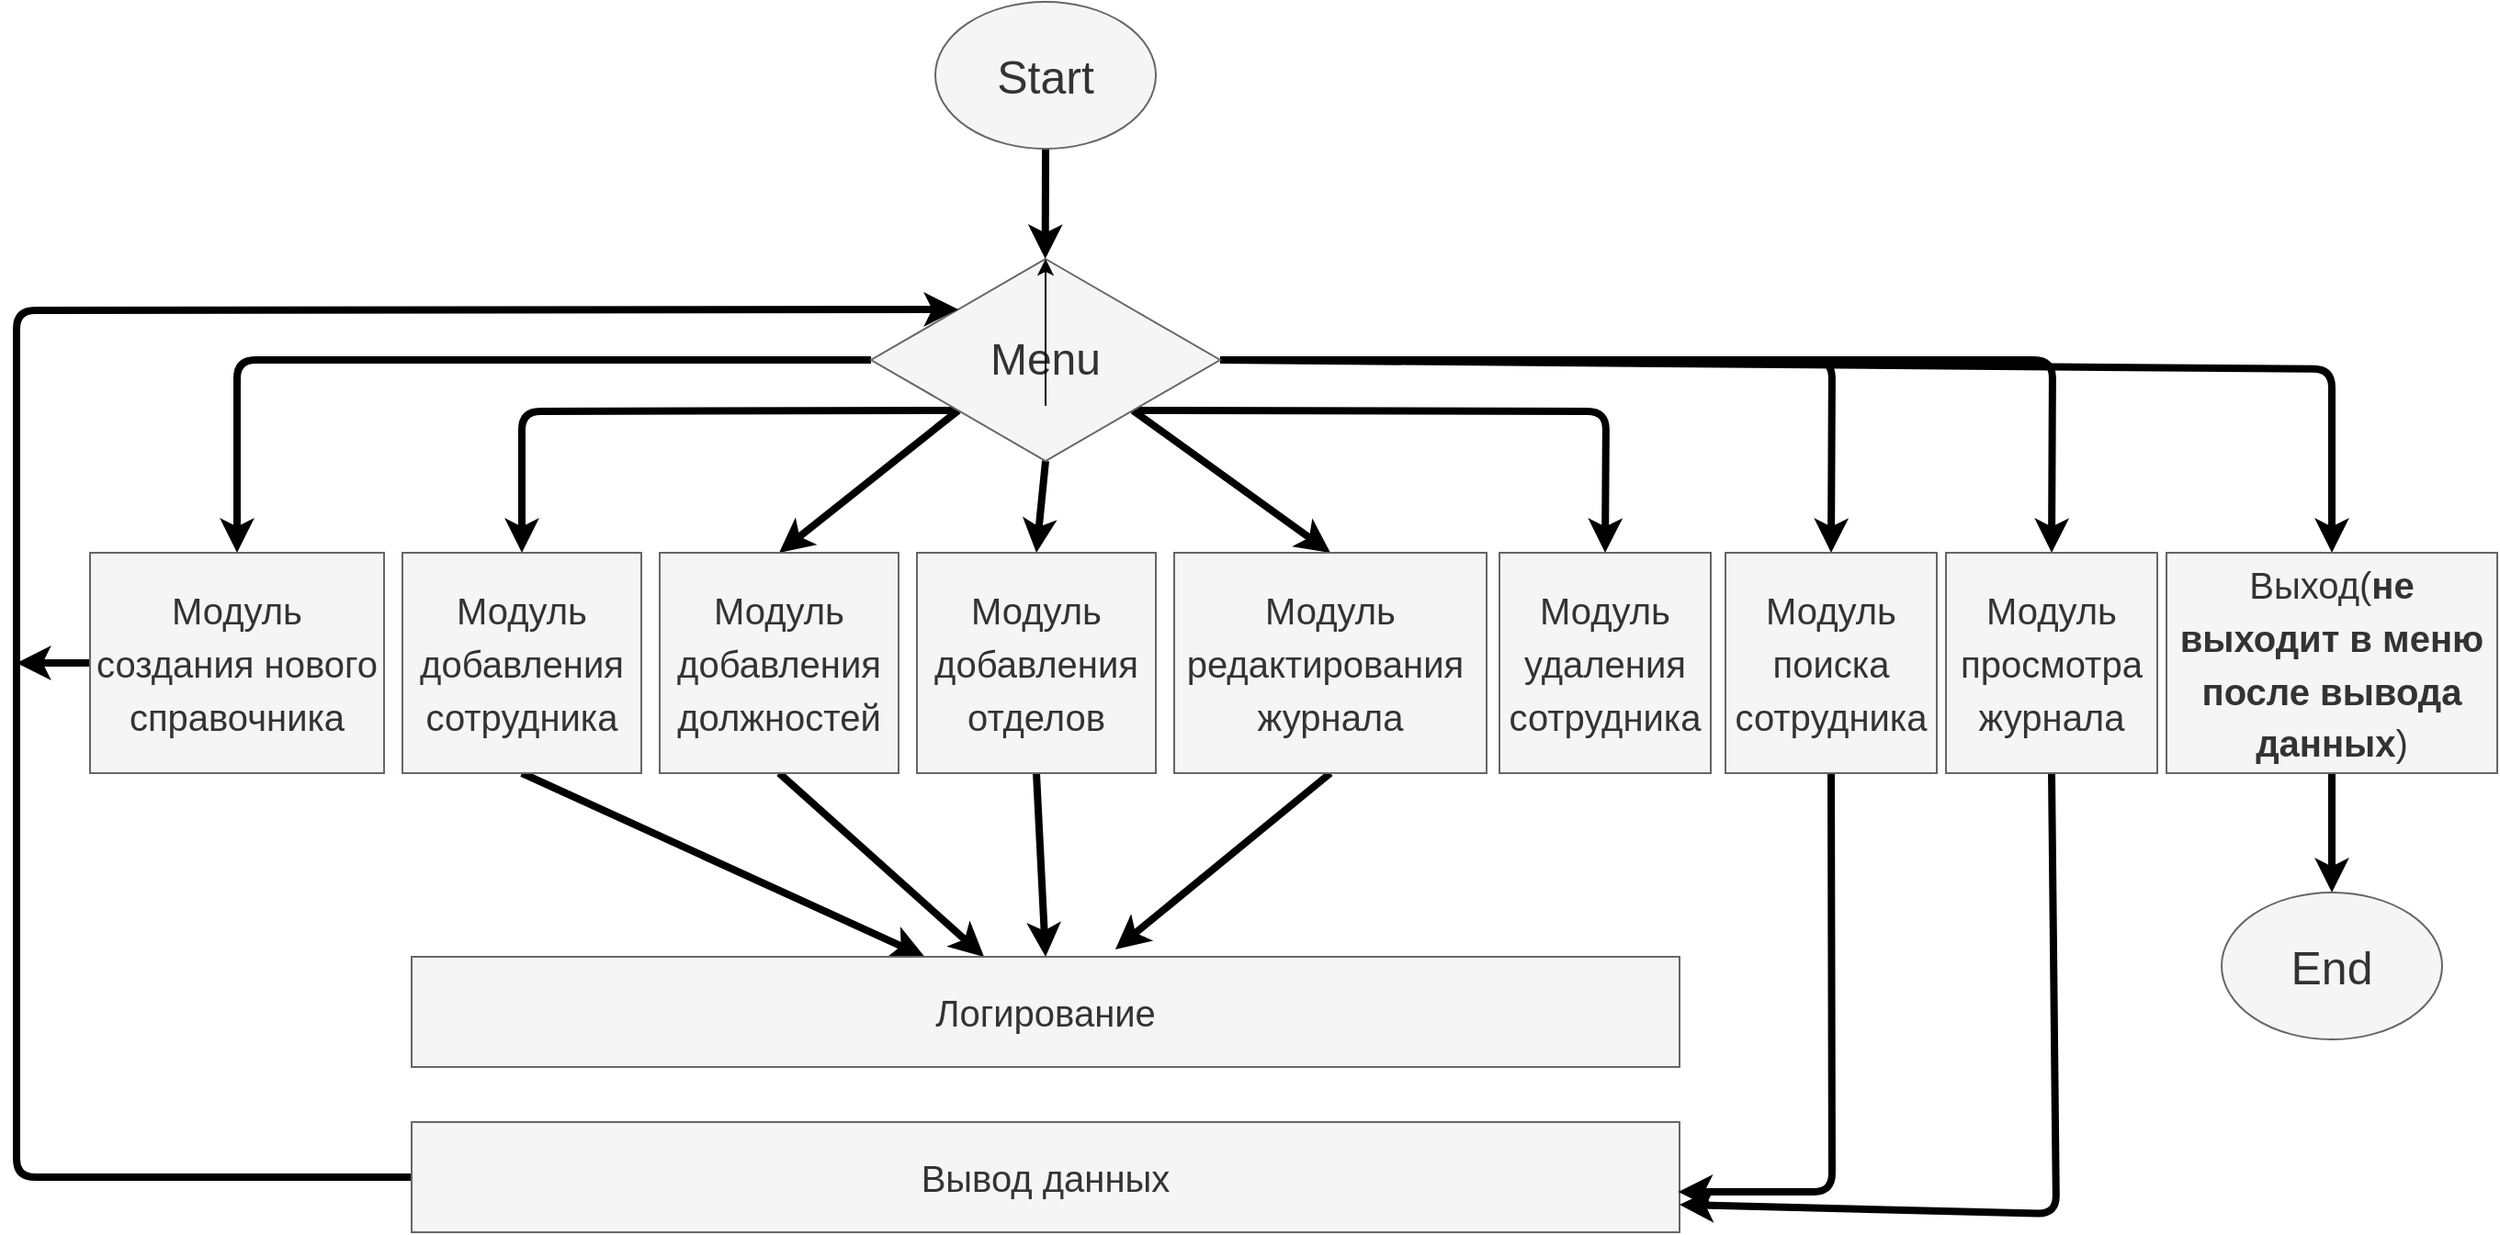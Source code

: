 <mxfile>
    <diagram id="U30AVJtmtA1cg2tHa65M" name="Страница 1">
        <mxGraphModel dx="1945" dy="790" grid="1" gridSize="10" guides="1" tooltips="1" connect="1" arrows="1" fold="1" page="1" pageScale="1" pageWidth="827" pageHeight="1169" math="0" shadow="0">
            <root>
                <mxCell id="0"/>
                <mxCell id="1" parent="0"/>
                <mxCell id="12" style="edgeStyle=none;html=1;exitX=0.5;exitY=1;exitDx=0;exitDy=0;fontSize=24;strokeWidth=4;" parent="1" source="3" edge="1">
                    <mxGeometry relative="1" as="geometry">
                        <mxPoint x="399.824" y="200" as="targetPoint"/>
                    </mxGeometry>
                </mxCell>
                <mxCell id="3" value="&lt;font style=&quot;font-size: 25px&quot;&gt;Start&lt;/font&gt;" style="ellipse;whiteSpace=wrap;html=1;strokeColor=#666666;fillColor=#f5f5f5;fontColor=#333333;" parent="1" vertex="1">
                    <mxGeometry x="340" y="60" width="120" height="80" as="geometry"/>
                </mxCell>
                <mxCell id="38" style="edgeStyle=none;html=1;exitX=1;exitY=0.5;exitDx=0;exitDy=0;entryX=0.5;entryY=0;entryDx=0;entryDy=0;fontSize=20;fontColor=#000000;strokeWidth=4;" parent="1" source="4" target="20" edge="1">
                    <mxGeometry relative="1" as="geometry">
                        <Array as="points">
                            <mxPoint x="1100" y="260"/>
                        </Array>
                    </mxGeometry>
                </mxCell>
                <mxCell id="49" style="edgeStyle=none;html=1;exitX=0;exitY=0.5;exitDx=0;exitDy=0;entryX=0.5;entryY=0;entryDx=0;entryDy=0;strokeWidth=4;" edge="1" parent="1" source="4" target="41">
                    <mxGeometry relative="1" as="geometry">
                        <Array as="points">
                            <mxPoint x="-40" y="255"/>
                        </Array>
                    </mxGeometry>
                </mxCell>
                <mxCell id="51" style="edgeStyle=none;html=1;exitX=0;exitY=1;exitDx=0;exitDy=0;entryX=0.5;entryY=0;entryDx=0;entryDy=0;strokeWidth=4;" edge="1" parent="1" source="4" target="10">
                    <mxGeometry relative="1" as="geometry">
                        <Array as="points">
                            <mxPoint x="115" y="283"/>
                        </Array>
                    </mxGeometry>
                </mxCell>
                <mxCell id="53" style="edgeStyle=none;html=1;exitX=0;exitY=1;exitDx=0;exitDy=0;entryX=0.5;entryY=0;entryDx=0;entryDy=0;strokeWidth=4;" edge="1" parent="1" source="4" target="42">
                    <mxGeometry relative="1" as="geometry"/>
                </mxCell>
                <mxCell id="55" style="edgeStyle=none;html=1;exitX=0.5;exitY=1;exitDx=0;exitDy=0;entryX=0.5;entryY=0;entryDx=0;entryDy=0;strokeWidth=4;" edge="1" parent="1" source="4" target="18">
                    <mxGeometry relative="1" as="geometry"/>
                </mxCell>
                <mxCell id="57" style="edgeStyle=none;html=1;exitX=1;exitY=1;exitDx=0;exitDy=0;entryX=0.5;entryY=0;entryDx=0;entryDy=0;strokeWidth=4;" edge="1" parent="1" source="4" target="13">
                    <mxGeometry relative="1" as="geometry"/>
                </mxCell>
                <mxCell id="59" style="edgeStyle=none;html=1;exitX=1;exitY=1;exitDx=0;exitDy=0;entryX=0.5;entryY=0;entryDx=0;entryDy=0;strokeWidth=4;" edge="1" parent="1" source="4" target="16">
                    <mxGeometry relative="1" as="geometry">
                        <Array as="points">
                            <mxPoint x="705" y="283"/>
                        </Array>
                    </mxGeometry>
                </mxCell>
                <mxCell id="62" style="edgeStyle=none;html=1;exitX=1;exitY=0.5;exitDx=0;exitDy=0;entryX=0.5;entryY=0;entryDx=0;entryDy=0;strokeWidth=4;" edge="1" parent="1" source="4" target="43">
                    <mxGeometry relative="1" as="geometry">
                        <Array as="points">
                            <mxPoint x="828" y="255"/>
                        </Array>
                    </mxGeometry>
                </mxCell>
                <mxCell id="63" style="edgeStyle=none;html=1;exitX=1;exitY=0.5;exitDx=0;exitDy=0;entryX=0.5;entryY=0;entryDx=0;entryDy=0;strokeWidth=4;" edge="1" parent="1" source="4" target="44">
                    <mxGeometry relative="1" as="geometry">
                        <Array as="points">
                            <mxPoint x="948" y="255"/>
                        </Array>
                    </mxGeometry>
                </mxCell>
                <mxCell id="4" value="&lt;font style=&quot;font-size: 24px&quot;&gt;Menu&lt;/font&gt;" style="rhombus;whiteSpace=wrap;html=1;strokeColor=#666666;fillColor=#f5f5f5;fontColor=#333333;" parent="1" vertex="1">
                    <mxGeometry x="305" y="200" width="190" height="110" as="geometry"/>
                </mxCell>
                <mxCell id="9" style="edgeStyle=none;html=1;exitX=0.5;exitY=1;exitDx=0;exitDy=0;entryX=0.5;entryY=0;entryDx=0;entryDy=0;fontSize=24;" parent="1" target="4" edge="1">
                    <mxGeometry relative="1" as="geometry">
                        <mxPoint x="400" y="280" as="sourcePoint"/>
                    </mxGeometry>
                </mxCell>
                <mxCell id="52" style="edgeStyle=none;html=1;exitX=0.5;exitY=1;exitDx=0;exitDy=0;strokeWidth=4;" edge="1" parent="1" source="10" target="48">
                    <mxGeometry relative="1" as="geometry"/>
                </mxCell>
                <mxCell id="10" value="&lt;font style=&quot;font-size: 20px&quot;&gt;Модуль добавления сотрудника&lt;/font&gt;" style="rounded=0;whiteSpace=wrap;html=1;fontSize=24;strokeColor=#666666;fillColor=#f5f5f5;fontColor=#333333;" parent="1" vertex="1">
                    <mxGeometry x="50" y="360" width="130" height="120" as="geometry"/>
                </mxCell>
                <mxCell id="58" style="edgeStyle=none;html=1;exitX=0.5;exitY=1;exitDx=0;exitDy=0;entryX=0.555;entryY=-0.067;entryDx=0;entryDy=0;entryPerimeter=0;strokeWidth=4;" edge="1" parent="1" source="13" target="48">
                    <mxGeometry relative="1" as="geometry"/>
                </mxCell>
                <mxCell id="13" value="&lt;font style=&quot;font-size: 20px&quot;&gt;Модуль редактирования&amp;nbsp;&lt;br&gt;журнала&lt;br&gt;&lt;/font&gt;" style="rounded=0;whiteSpace=wrap;html=1;fontSize=24;strokeColor=#666666;fillColor=#f5f5f5;fontColor=#333333;" parent="1" vertex="1">
                    <mxGeometry x="470" y="360" width="170" height="120" as="geometry"/>
                </mxCell>
                <mxCell id="16" value="&lt;font&gt;&lt;font style=&quot;font-size: 20px&quot;&gt;Модуль&lt;br&gt;удаления&lt;br&gt;сотрудника&lt;br&gt;&lt;/font&gt;&lt;/font&gt;" style="rounded=0;whiteSpace=wrap;html=1;fontSize=24;strokeColor=#666666;fillColor=#f5f5f5;fontColor=#333333;" parent="1" vertex="1">
                    <mxGeometry x="647" y="360" width="115" height="120" as="geometry"/>
                </mxCell>
                <mxCell id="56" style="edgeStyle=none;html=1;exitX=0.5;exitY=1;exitDx=0;exitDy=0;entryX=0.5;entryY=0;entryDx=0;entryDy=0;strokeWidth=4;" edge="1" parent="1" source="18" target="48">
                    <mxGeometry relative="1" as="geometry"/>
                </mxCell>
                <mxCell id="18" value="&lt;font style=&quot;font-size: 20px&quot;&gt;Модуль добавления отделов&lt;/font&gt;" style="rounded=0;whiteSpace=wrap;html=1;fontSize=24;strokeColor=#666666;fillColor=#f5f5f5;fontColor=#333333;" parent="1" vertex="1">
                    <mxGeometry x="330" y="360" width="130" height="120" as="geometry"/>
                </mxCell>
                <mxCell id="47" style="edgeStyle=none;html=1;exitX=0.5;exitY=1;exitDx=0;exitDy=0;entryX=0.5;entryY=0;entryDx=0;entryDy=0;strokeWidth=4;" edge="1" parent="1" source="20" target="46">
                    <mxGeometry relative="1" as="geometry"/>
                </mxCell>
                <mxCell id="20" value="&lt;font style=&quot;font-size: 20px&quot;&gt;Выход(&lt;b&gt;не выходит в меню после вывода данных&lt;/b&gt;)&lt;/font&gt;" style="rounded=0;whiteSpace=wrap;html=1;fontSize=24;strokeColor=#666666;fillColor=#f5f5f5;fontColor=#333333;" parent="1" vertex="1">
                    <mxGeometry x="1010" y="360" width="180" height="120" as="geometry"/>
                </mxCell>
                <mxCell id="39" style="edgeStyle=none;html=1;exitX=0;exitY=0.5;exitDx=0;exitDy=0;entryX=0;entryY=0;entryDx=0;entryDy=0;fontSize=20;fontColor=#000000;strokeWidth=4;" parent="1" source="23" target="4" edge="1">
                    <mxGeometry relative="1" as="geometry">
                        <Array as="points">
                            <mxPoint x="-160" y="700"/>
                            <mxPoint x="-160" y="228"/>
                        </Array>
                    </mxGeometry>
                </mxCell>
                <mxCell id="23" value="Вывод данных" style="rounded=0;whiteSpace=wrap;html=1;labelBackgroundColor=none;fontSize=20;fontColor=#333333;strokeColor=#666666;fillColor=#f5f5f5;" parent="1" vertex="1">
                    <mxGeometry x="55" y="670" width="690" height="60" as="geometry"/>
                </mxCell>
                <mxCell id="50" style="edgeStyle=none;html=1;exitX=0;exitY=0.5;exitDx=0;exitDy=0;strokeWidth=4;" edge="1" parent="1" source="41">
                    <mxGeometry relative="1" as="geometry">
                        <mxPoint x="-160" y="420" as="targetPoint"/>
                    </mxGeometry>
                </mxCell>
                <mxCell id="41" value="&lt;font style=&quot;font-size: 20px&quot;&gt;Модуль создания нового справочника&lt;br&gt;&lt;/font&gt;" style="rounded=0;whiteSpace=wrap;html=1;fontSize=24;strokeColor=#666666;fillColor=#f5f5f5;fontColor=#333333;" vertex="1" parent="1">
                    <mxGeometry x="-120" y="360" width="160" height="120" as="geometry"/>
                </mxCell>
                <mxCell id="54" style="edgeStyle=none;html=1;exitX=0.5;exitY=1;exitDx=0;exitDy=0;strokeWidth=4;" edge="1" parent="1" source="42" target="48">
                    <mxGeometry relative="1" as="geometry"/>
                </mxCell>
                <mxCell id="42" value="&lt;font style=&quot;font-size: 20px&quot;&gt;Модуль добавления должностей&lt;/font&gt;" style="rounded=0;whiteSpace=wrap;html=1;fontSize=24;strokeColor=#666666;fillColor=#f5f5f5;fontColor=#333333;" vertex="1" parent="1">
                    <mxGeometry x="190" y="360" width="130" height="120" as="geometry"/>
                </mxCell>
                <mxCell id="60" style="edgeStyle=none;html=1;exitX=0.5;exitY=1;exitDx=0;exitDy=0;entryX=0.999;entryY=0.633;entryDx=0;entryDy=0;entryPerimeter=0;strokeWidth=4;" edge="1" parent="1" source="43" target="23">
                    <mxGeometry relative="1" as="geometry">
                        <Array as="points">
                            <mxPoint x="828" y="708"/>
                        </Array>
                    </mxGeometry>
                </mxCell>
                <mxCell id="43" value="&lt;font&gt;&lt;font style=&quot;font-size: 20px&quot;&gt;Модуль поиска сотрудника&lt;br&gt;&lt;/font&gt;&lt;/font&gt;" style="rounded=0;whiteSpace=wrap;html=1;fontSize=24;strokeColor=#666666;fillColor=#f5f5f5;fontColor=#333333;" vertex="1" parent="1">
                    <mxGeometry x="770" y="360" width="115" height="120" as="geometry"/>
                </mxCell>
                <mxCell id="61" style="edgeStyle=none;html=1;exitX=0.5;exitY=1;exitDx=0;exitDy=0;entryX=1;entryY=0.75;entryDx=0;entryDy=0;strokeWidth=4;" edge="1" parent="1" source="44" target="23">
                    <mxGeometry relative="1" as="geometry">
                        <Array as="points">
                            <mxPoint x="950" y="720"/>
                        </Array>
                    </mxGeometry>
                </mxCell>
                <mxCell id="44" value="&lt;font&gt;&lt;font style=&quot;font-size: 20px&quot;&gt;Модуль просмотра журнала&lt;br&gt;&lt;/font&gt;&lt;/font&gt;" style="rounded=0;whiteSpace=wrap;html=1;fontSize=24;strokeColor=#666666;fillColor=#f5f5f5;fontColor=#333333;" vertex="1" parent="1">
                    <mxGeometry x="890" y="360" width="115" height="120" as="geometry"/>
                </mxCell>
                <mxCell id="46" value="&lt;span style=&quot;font-size: 25px&quot;&gt;End&lt;/span&gt;" style="ellipse;whiteSpace=wrap;html=1;strokeColor=#666666;fillColor=#f5f5f5;fontColor=#333333;" vertex="1" parent="1">
                    <mxGeometry x="1040" y="545" width="120" height="80" as="geometry"/>
                </mxCell>
                <mxCell id="48" value="Логирование" style="rounded=0;whiteSpace=wrap;html=1;labelBackgroundColor=none;fontSize=20;fontColor=#333333;strokeColor=#666666;fillColor=#f5f5f5;" vertex="1" parent="1">
                    <mxGeometry x="55" y="580" width="690" height="60" as="geometry"/>
                </mxCell>
            </root>
        </mxGraphModel>
    </diagram>
</mxfile>
